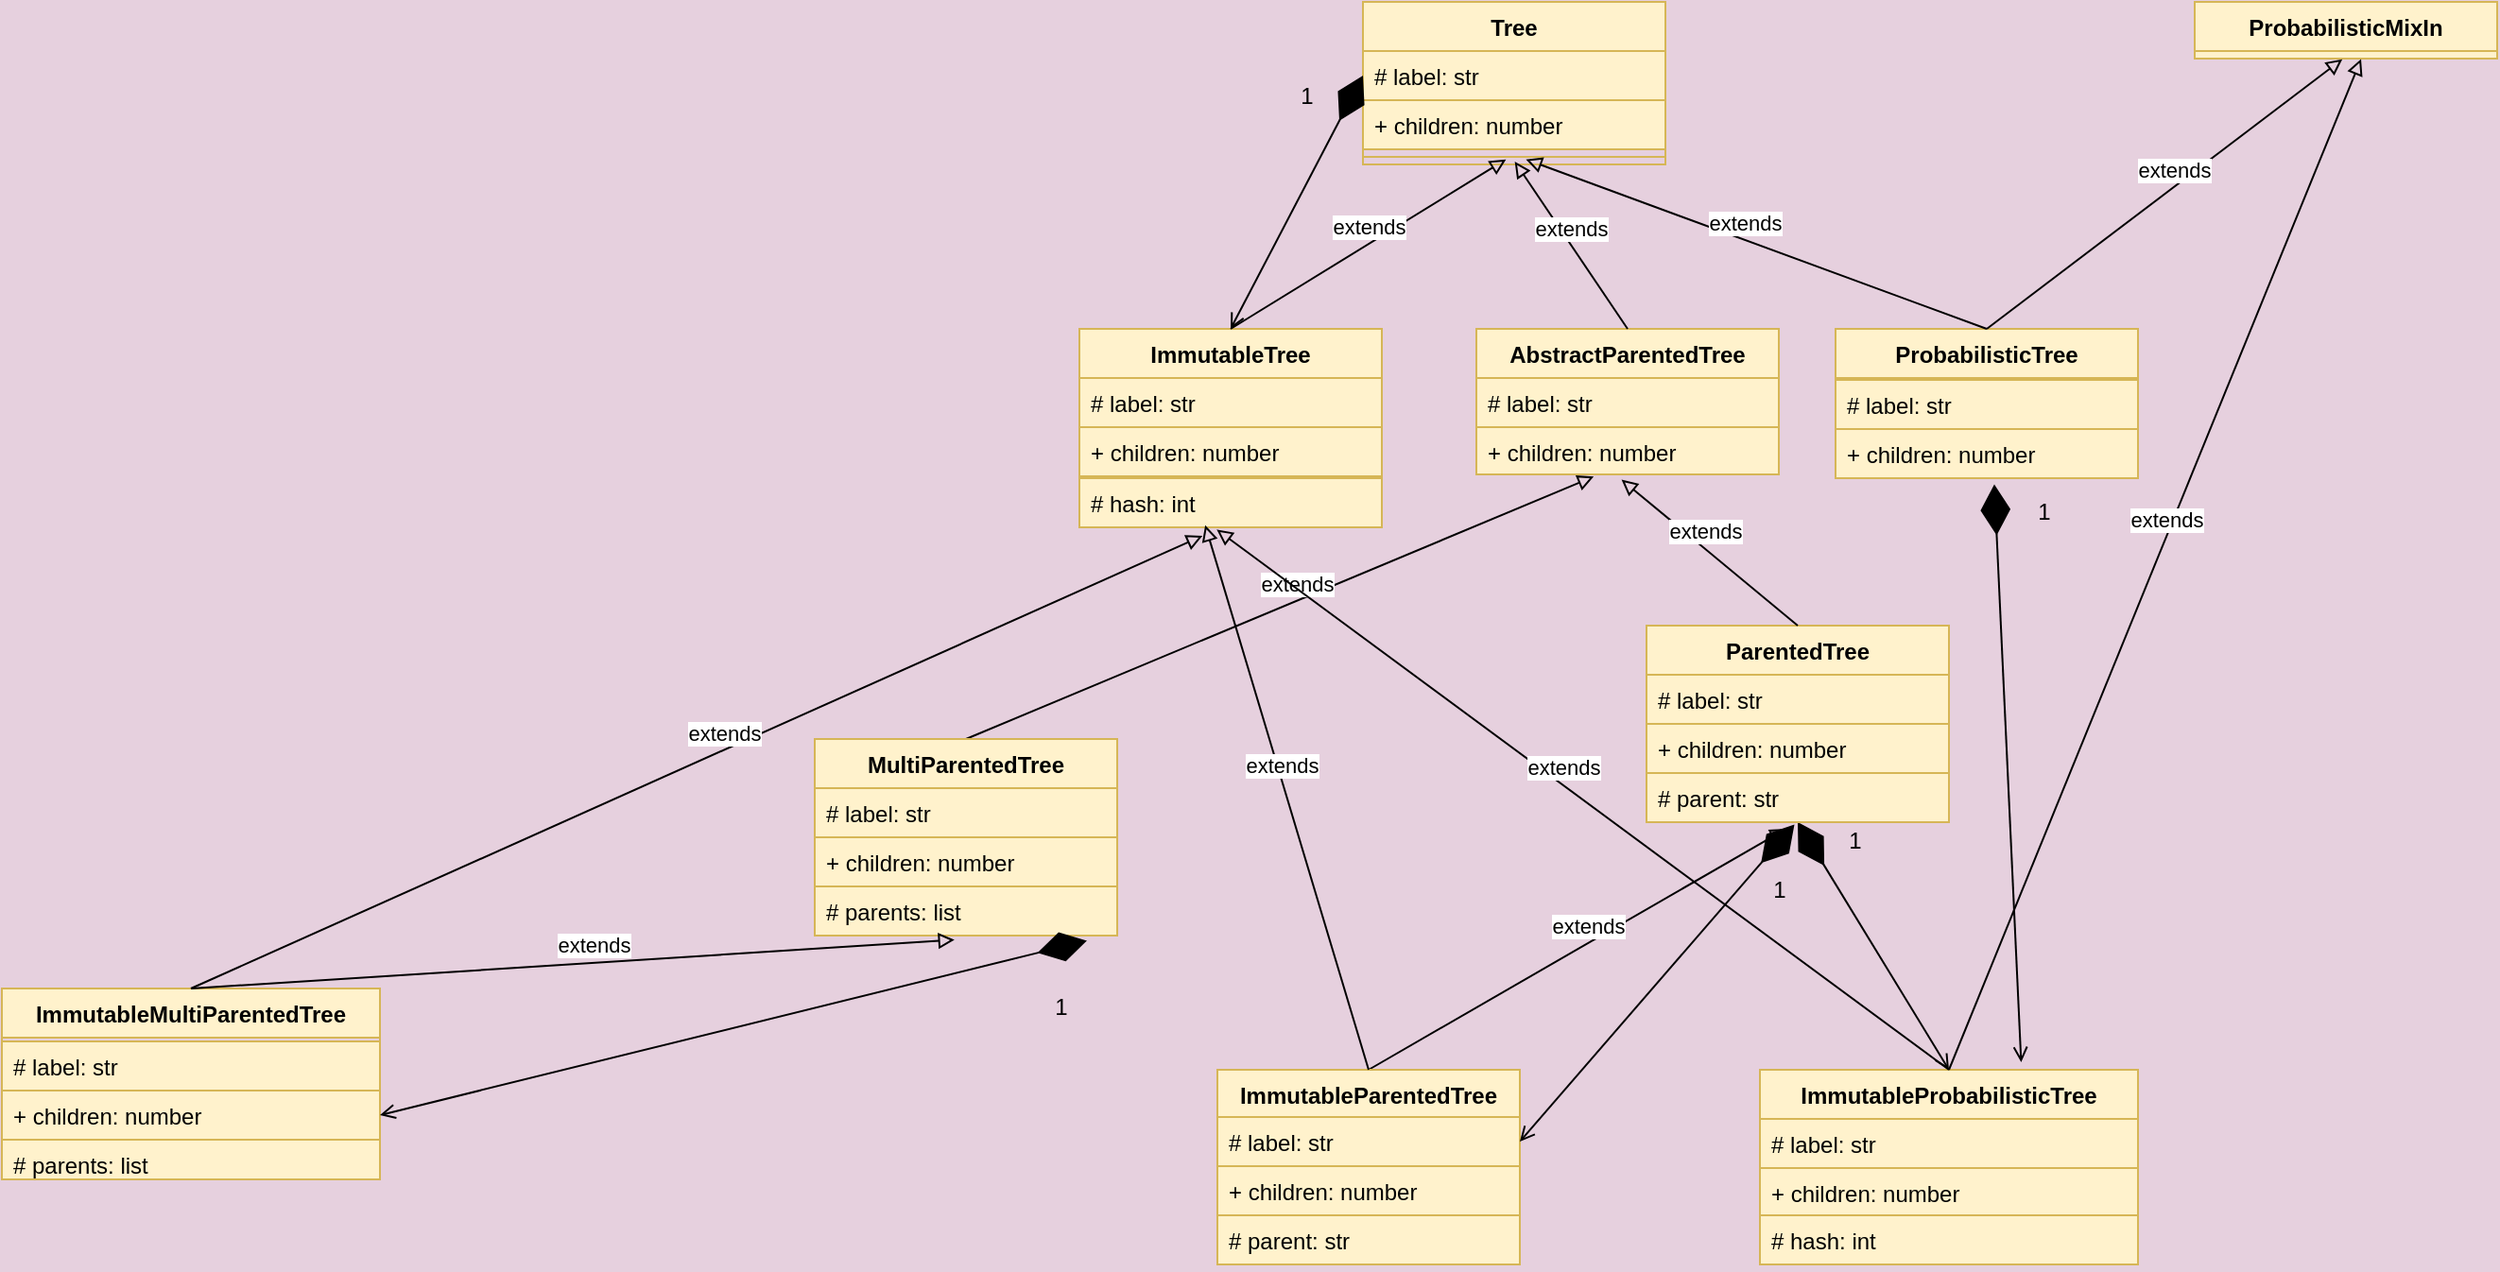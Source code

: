 <mxfile version="14.8.2" type="github">
  <diagram id="C5RBs43oDa-KdzZeNtuy" name="ULM Woche 12">
    <mxGraphModel dx="2716" dy="849" grid="1" gridSize="10" guides="1" tooltips="1" connect="1" arrows="1" fold="1" page="1" pageScale="1" pageWidth="827" pageHeight="1169" background="#E6D0DE" math="0" shadow="0">
      <root>
        <mxCell id="WIyWlLk6GJQsqaUBKTNV-0" />
        <mxCell id="WIyWlLk6GJQsqaUBKTNV-1" parent="WIyWlLk6GJQsqaUBKTNV-0" />
        <mxCell id="_6mp3juriLdypHMUswsq-4" value="Tree" style="swimlane;fontStyle=1;align=center;verticalAlign=top;childLayout=stackLayout;horizontal=1;startSize=26;horizontalStack=0;resizeParent=1;resizeParentMax=0;resizeLast=0;collapsible=1;marginBottom=0;fillColor=#fff2cc;strokeColor=#d6b656;" vertex="1" parent="WIyWlLk6GJQsqaUBKTNV-1">
          <mxGeometry x="330" y="20" width="160" height="86" as="geometry" />
        </mxCell>
        <mxCell id="_6mp3juriLdypHMUswsq-5" value="# label: str" style="text;strokeColor=#d6b656;fillColor=#fff2cc;align=left;verticalAlign=top;spacingLeft=4;spacingRight=4;overflow=hidden;rotatable=0;points=[[0,0.5],[1,0.5]];portConstraint=eastwest;" vertex="1" parent="_6mp3juriLdypHMUswsq-4">
          <mxGeometry y="26" width="160" height="26" as="geometry" />
        </mxCell>
        <mxCell id="_6mp3juriLdypHMUswsq-32" value="+ children: number" style="text;strokeColor=#d6b656;fillColor=#fff2cc;align=left;verticalAlign=top;spacingLeft=4;spacingRight=4;overflow=hidden;rotatable=0;points=[[0,0.5],[1,0.5]];portConstraint=eastwest;" vertex="1" parent="_6mp3juriLdypHMUswsq-4">
          <mxGeometry y="52" width="160" height="26" as="geometry" />
        </mxCell>
        <mxCell id="_6mp3juriLdypHMUswsq-6" value="" style="line;strokeWidth=1;fillColor=#fff2cc;align=left;verticalAlign=middle;spacingTop=-1;spacingLeft=3;spacingRight=3;rotatable=0;labelPosition=right;points=[];portConstraint=eastwest;strokeColor=#d6b656;" vertex="1" parent="_6mp3juriLdypHMUswsq-4">
          <mxGeometry y="78" width="160" height="8" as="geometry" />
        </mxCell>
        <mxCell id="_6mp3juriLdypHMUswsq-8" value="ImmutableTree" style="swimlane;fontStyle=1;align=center;verticalAlign=top;childLayout=stackLayout;horizontal=1;startSize=26;horizontalStack=0;resizeParent=1;resizeParentMax=0;resizeLast=0;collapsible=1;marginBottom=0;fillColor=#fff2cc;strokeColor=#d6b656;" vertex="1" parent="WIyWlLk6GJQsqaUBKTNV-1">
          <mxGeometry x="180" y="193" width="160" height="78" as="geometry" />
        </mxCell>
        <mxCell id="_6mp3juriLdypHMUswsq-9" value="# label: str" style="text;strokeColor=#d6b656;fillColor=#fff2cc;align=left;verticalAlign=top;spacingLeft=4;spacingRight=4;overflow=hidden;rotatable=0;points=[[0,0.5],[1,0.5]];portConstraint=eastwest;" vertex="1" parent="_6mp3juriLdypHMUswsq-8">
          <mxGeometry y="26" width="160" height="26" as="geometry" />
        </mxCell>
        <mxCell id="_6mp3juriLdypHMUswsq-11" value="+ children: number" style="text;strokeColor=#d6b656;fillColor=#fff2cc;align=left;verticalAlign=top;spacingLeft=4;spacingRight=4;overflow=hidden;rotatable=0;points=[[0,0.5],[1,0.5]];portConstraint=eastwest;" vertex="1" parent="_6mp3juriLdypHMUswsq-8">
          <mxGeometry y="52" width="160" height="26" as="geometry" />
        </mxCell>
        <mxCell id="_6mp3juriLdypHMUswsq-12" value="" style="endArrow=diamondThin;endFill=1;endSize=24;html=1;startArrow=open;startFill=0;exitX=0.5;exitY=0;exitDx=0;exitDy=0;" edge="1" parent="WIyWlLk6GJQsqaUBKTNV-1" source="_6mp3juriLdypHMUswsq-68">
          <mxGeometry width="160" relative="1" as="geometry">
            <mxPoint x="820" y="490" as="sourcePoint" />
            <mxPoint x="560" y="454" as="targetPoint" />
          </mxGeometry>
        </mxCell>
        <mxCell id="_6mp3juriLdypHMUswsq-23" value="extends" style="html=1;verticalAlign=bottom;endArrow=block;endFill=0;entryX=0.473;entryY=0.669;entryDx=0;entryDy=0;entryPerimeter=0;" edge="1" parent="WIyWlLk6GJQsqaUBKTNV-1" target="_6mp3juriLdypHMUswsq-6">
          <mxGeometry width="80" relative="1" as="geometry">
            <mxPoint x="260" y="193" as="sourcePoint" />
            <mxPoint x="400" y="130" as="targetPoint" />
          </mxGeometry>
        </mxCell>
        <mxCell id="_6mp3juriLdypHMUswsq-25" value="AbstractParentedTree" style="swimlane;fontStyle=1;align=center;verticalAlign=top;childLayout=stackLayout;horizontal=1;startSize=26;horizontalStack=0;resizeParent=1;resizeParentMax=0;resizeLast=0;collapsible=1;marginBottom=0;fillColor=#fff2cc;strokeColor=#d6b656;" vertex="1" parent="WIyWlLk6GJQsqaUBKTNV-1">
          <mxGeometry x="390" y="193" width="160" height="52" as="geometry" />
        </mxCell>
        <mxCell id="_6mp3juriLdypHMUswsq-83" value="# label: str" style="text;strokeColor=#d6b656;fillColor=#fff2cc;align=left;verticalAlign=top;spacingLeft=4;spacingRight=4;overflow=hidden;rotatable=0;points=[[0,0.5],[1,0.5]];portConstraint=eastwest;" vertex="1" parent="_6mp3juriLdypHMUswsq-25">
          <mxGeometry y="26" width="160" height="26" as="geometry" />
        </mxCell>
        <mxCell id="_6mp3juriLdypHMUswsq-33" value="extends" style="html=1;verticalAlign=bottom;endArrow=block;endFill=0;exitX=0.5;exitY=0;exitDx=0;exitDy=0;entryX=0.502;entryY=0.816;entryDx=0;entryDy=0;entryPerimeter=0;" edge="1" parent="WIyWlLk6GJQsqaUBKTNV-1" source="_6mp3juriLdypHMUswsq-25" target="_6mp3juriLdypHMUswsq-6">
          <mxGeometry width="80" relative="1" as="geometry">
            <mxPoint x="590" y="180" as="sourcePoint" />
            <mxPoint x="408.08" y="134.002" as="targetPoint" />
          </mxGeometry>
        </mxCell>
        <mxCell id="_6mp3juriLdypHMUswsq-35" value="ParentedTree" style="swimlane;fontStyle=1;align=center;verticalAlign=top;childLayout=stackLayout;horizontal=1;startSize=26;horizontalStack=0;resizeParent=1;resizeParentMax=0;resizeLast=0;collapsible=1;marginBottom=0;fillColor=#fff2cc;strokeColor=#d6b656;" vertex="1" parent="WIyWlLk6GJQsqaUBKTNV-1">
          <mxGeometry x="480" y="350" width="160" height="78" as="geometry" />
        </mxCell>
        <mxCell id="_6mp3juriLdypHMUswsq-36" value="# label: str" style="text;strokeColor=#d6b656;fillColor=#fff2cc;align=left;verticalAlign=top;spacingLeft=4;spacingRight=4;overflow=hidden;rotatable=0;points=[[0,0.5],[1,0.5]];portConstraint=eastwest;" vertex="1" parent="_6mp3juriLdypHMUswsq-35">
          <mxGeometry y="26" width="160" height="26" as="geometry" />
        </mxCell>
        <mxCell id="_6mp3juriLdypHMUswsq-38" value="+ children: number" style="text;strokeColor=#d6b656;fillColor=#fff2cc;align=left;verticalAlign=top;spacingLeft=4;spacingRight=4;overflow=hidden;rotatable=0;points=[[0,0.5],[1,0.5]];portConstraint=eastwest;" vertex="1" parent="_6mp3juriLdypHMUswsq-35">
          <mxGeometry y="52" width="160" height="26" as="geometry" />
        </mxCell>
        <mxCell id="_6mp3juriLdypHMUswsq-39" value="extends" style="html=1;verticalAlign=bottom;endArrow=block;endFill=0;exitX=0.5;exitY=0;exitDx=0;exitDy=0;entryX=0.48;entryY=1.111;entryDx=0;entryDy=0;entryPerimeter=0;" edge="1" parent="WIyWlLk6GJQsqaUBKTNV-1" source="_6mp3juriLdypHMUswsq-35" target="_6mp3juriLdypHMUswsq-26">
          <mxGeometry x="0.053" width="80" relative="1" as="geometry">
            <mxPoint x="681.92" y="338" as="sourcePoint" />
            <mxPoint x="540" y="279" as="targetPoint" />
            <mxPoint as="offset" />
          </mxGeometry>
        </mxCell>
        <mxCell id="_6mp3juriLdypHMUswsq-44" value="extends" style="html=1;verticalAlign=bottom;endArrow=block;endFill=0;exitX=0.5;exitY=0;exitDx=0;exitDy=0;entryX=0.388;entryY=1.047;entryDx=0;entryDy=0;entryPerimeter=0;" edge="1" parent="WIyWlLk6GJQsqaUBKTNV-1" source="_6mp3juriLdypHMUswsq-40" target="_6mp3juriLdypHMUswsq-26">
          <mxGeometry x="0.053" width="80" relative="1" as="geometry">
            <mxPoint x="359.5" y="340" as="sourcePoint" />
            <mxPoint x="359.5" y="283" as="targetPoint" />
            <mxPoint as="offset" />
          </mxGeometry>
        </mxCell>
        <mxCell id="_6mp3juriLdypHMUswsq-50" value="extends" style="html=1;verticalAlign=bottom;endArrow=block;endFill=0;exitX=0.5;exitY=0;exitDx=0;exitDy=0;entryX=0.462;entryY=1.133;entryDx=0;entryDy=0;entryPerimeter=0;" edge="1" parent="WIyWlLk6GJQsqaUBKTNV-1" source="_6mp3juriLdypHMUswsq-45" target="_6mp3juriLdypHMUswsq-85">
          <mxGeometry x="0.053" width="80" relative="1" as="geometry">
            <mxPoint x="170" y="480" as="sourcePoint" />
            <mxPoint x="270" y="289" as="targetPoint" />
            <mxPoint as="offset" />
          </mxGeometry>
        </mxCell>
        <mxCell id="_6mp3juriLdypHMUswsq-55" value=" ImmutableMultiParentedTree" style="swimlane;fontStyle=1;align=center;verticalAlign=top;childLayout=stackLayout;horizontal=1;startSize=26;horizontalStack=0;resizeParent=1;resizeParentMax=0;resizeLast=0;collapsible=1;marginBottom=0;fillColor=#fff2cc;strokeColor=#d6b656;" vertex="1" parent="WIyWlLk6GJQsqaUBKTNV-1">
          <mxGeometry x="-390" y="542" width="200" height="34" as="geometry" />
        </mxCell>
        <mxCell id="_6mp3juriLdypHMUswsq-59" value="extends" style="html=1;verticalAlign=bottom;endArrow=block;endFill=0;exitX=0.5;exitY=0;exitDx=0;exitDy=0;entryX=0.407;entryY=1.173;entryDx=0;entryDy=0;entryPerimeter=0;" edge="1" parent="WIyWlLk6GJQsqaUBKTNV-1" source="_6mp3juriLdypHMUswsq-55" target="_6mp3juriLdypHMUswsq-100">
          <mxGeometry x="0.053" width="80" relative="1" as="geometry">
            <mxPoint x="30" y="310" as="sourcePoint" />
            <mxPoint x="250" y="280" as="targetPoint" />
            <mxPoint as="offset" />
          </mxGeometry>
        </mxCell>
        <mxCell id="_6mp3juriLdypHMUswsq-60" value="extends" style="html=1;verticalAlign=bottom;endArrow=block;endFill=0;exitX=0.5;exitY=0;exitDx=0;exitDy=0;startArrow=none;" edge="1" parent="WIyWlLk6GJQsqaUBKTNV-1" source="_6mp3juriLdypHMUswsq-86">
          <mxGeometry x="0.053" width="80" relative="1" as="geometry">
            <mxPoint x="40" y="310" as="sourcePoint" />
            <mxPoint x="115" y="500" as="targetPoint" />
            <mxPoint as="offset" />
          </mxGeometry>
        </mxCell>
        <mxCell id="_6mp3juriLdypHMUswsq-61" value="ProbabilisticMixIn" style="swimlane;fontStyle=1;align=center;verticalAlign=top;childLayout=stackLayout;horizontal=1;startSize=26;horizontalStack=0;resizeParent=1;resizeParentMax=0;resizeLast=0;collapsible=1;marginBottom=0;fillColor=#fff2cc;strokeColor=#d6b656;" vertex="1" parent="WIyWlLk6GJQsqaUBKTNV-1">
          <mxGeometry x="770" y="20" width="160" height="30" as="geometry" />
        </mxCell>
        <mxCell id="_6mp3juriLdypHMUswsq-62" value="" style="text;strokeColor=#d6b656;fillColor=#fff2cc;align=left;verticalAlign=top;spacingLeft=4;spacingRight=4;overflow=hidden;rotatable=0;points=[[0,0.5],[1,0.5]];portConstraint=eastwest;" vertex="1" parent="_6mp3juriLdypHMUswsq-61">
          <mxGeometry y="26" width="160" height="4" as="geometry" />
        </mxCell>
        <mxCell id="_6mp3juriLdypHMUswsq-64" value="ProbabilisticTree" style="swimlane;fontStyle=1;align=center;verticalAlign=top;childLayout=stackLayout;horizontal=1;startSize=26;horizontalStack=0;resizeParent=1;resizeParentMax=0;resizeLast=0;collapsible=1;marginBottom=0;fillColor=#fff2cc;strokeColor=#d6b656;" vertex="1" parent="WIyWlLk6GJQsqaUBKTNV-1">
          <mxGeometry x="580" y="193" width="160" height="27" as="geometry" />
        </mxCell>
        <mxCell id="_6mp3juriLdypHMUswsq-66" value="extends" style="html=1;verticalAlign=bottom;endArrow=block;endFill=0;exitX=0.5;exitY=0;exitDx=0;exitDy=0;entryX=0.539;entryY=0.669;entryDx=0;entryDy=0;entryPerimeter=0;" edge="1" parent="WIyWlLk6GJQsqaUBKTNV-1" source="_6mp3juriLdypHMUswsq-64" target="_6mp3juriLdypHMUswsq-6">
          <mxGeometry x="0.053" width="80" relative="1" as="geometry">
            <mxPoint x="414" y="480" as="sourcePoint" />
            <mxPoint x="414" y="131.012" as="targetPoint" />
            <mxPoint as="offset" />
          </mxGeometry>
        </mxCell>
        <mxCell id="_6mp3juriLdypHMUswsq-67" value="extends" style="html=1;verticalAlign=bottom;endArrow=block;endFill=0;entryX=0.488;entryY=1.078;entryDx=0;entryDy=0;entryPerimeter=0;exitX=0.5;exitY=0;exitDx=0;exitDy=0;" edge="1" parent="WIyWlLk6GJQsqaUBKTNV-1" source="_6mp3juriLdypHMUswsq-64" target="_6mp3juriLdypHMUswsq-62">
          <mxGeometry x="0.053" width="80" relative="1" as="geometry">
            <mxPoint x="663" y="280" as="sourcePoint" />
            <mxPoint x="740" y="370" as="targetPoint" />
            <mxPoint as="offset" />
          </mxGeometry>
        </mxCell>
        <mxCell id="_6mp3juriLdypHMUswsq-68" value="ImmutableProbabilisticTree" style="swimlane;fontStyle=1;align=center;verticalAlign=top;childLayout=stackLayout;horizontal=1;startSize=26;horizontalStack=0;resizeParent=1;resizeParentMax=0;resizeLast=0;collapsible=1;marginBottom=0;fillColor=#fff2cc;strokeColor=#d6b656;" vertex="1" parent="WIyWlLk6GJQsqaUBKTNV-1">
          <mxGeometry x="540" y="585" width="200" height="78" as="geometry" />
        </mxCell>
        <mxCell id="_6mp3juriLdypHMUswsq-97" value="# label: str" style="text;strokeColor=#d6b656;fillColor=#fff2cc;align=left;verticalAlign=top;spacingLeft=4;spacingRight=4;overflow=hidden;rotatable=0;points=[[0,0.5],[1,0.5]];portConstraint=eastwest;" vertex="1" parent="_6mp3juriLdypHMUswsq-68">
          <mxGeometry y="26" width="200" height="26" as="geometry" />
        </mxCell>
        <mxCell id="_6mp3juriLdypHMUswsq-98" value="+ children: number" style="text;strokeColor=#d6b656;fillColor=#fff2cc;align=left;verticalAlign=top;spacingLeft=4;spacingRight=4;overflow=hidden;rotatable=0;points=[[0,0.5],[1,0.5]];portConstraint=eastwest;" vertex="1" parent="_6mp3juriLdypHMUswsq-68">
          <mxGeometry y="52" width="200" height="26" as="geometry" />
        </mxCell>
        <mxCell id="_6mp3juriLdypHMUswsq-70" value="extends" style="html=1;verticalAlign=bottom;endArrow=block;endFill=0;exitX=0.5;exitY=0;exitDx=0;exitDy=0;entryX=0.55;entryY=1.063;entryDx=0;entryDy=0;entryPerimeter=0;" edge="1" parent="WIyWlLk6GJQsqaUBKTNV-1" source="_6mp3juriLdypHMUswsq-68" target="_6mp3juriLdypHMUswsq-62">
          <mxGeometry x="0.053" width="80" relative="1" as="geometry">
            <mxPoint x="410" y="530" as="sourcePoint" />
            <mxPoint x="690" y="430" as="targetPoint" />
            <mxPoint as="offset" />
          </mxGeometry>
        </mxCell>
        <mxCell id="_6mp3juriLdypHMUswsq-40" value="MultiParentedTree" style="swimlane;fontStyle=1;align=center;verticalAlign=top;childLayout=stackLayout;horizontal=1;startSize=26;horizontalStack=0;resizeParent=1;resizeParentMax=0;resizeLast=0;collapsible=1;marginBottom=0;fillColor=#fff2cc;strokeColor=#d6b656;" vertex="1" parent="WIyWlLk6GJQsqaUBKTNV-1">
          <mxGeometry x="40" y="410" width="160" height="78" as="geometry" />
        </mxCell>
        <mxCell id="_6mp3juriLdypHMUswsq-41" value="# label: str" style="text;strokeColor=#d6b656;fillColor=#fff2cc;align=left;verticalAlign=top;spacingLeft=4;spacingRight=4;overflow=hidden;rotatable=0;points=[[0,0.5],[1,0.5]];portConstraint=eastwest;" vertex="1" parent="_6mp3juriLdypHMUswsq-40">
          <mxGeometry y="26" width="160" height="26" as="geometry" />
        </mxCell>
        <mxCell id="_6mp3juriLdypHMUswsq-43" value="+ children: number" style="text;strokeColor=#d6b656;fillColor=#fff2cc;align=left;verticalAlign=top;spacingLeft=4;spacingRight=4;overflow=hidden;rotatable=0;points=[[0,0.5],[1,0.5]];portConstraint=eastwest;" vertex="1" parent="_6mp3juriLdypHMUswsq-40">
          <mxGeometry y="52" width="160" height="26" as="geometry" />
        </mxCell>
        <mxCell id="_6mp3juriLdypHMUswsq-45" value="ImmutableParentedTree" style="swimlane;fontStyle=1;align=center;verticalAlign=top;childLayout=stackLayout;horizontal=1;startSize=26;horizontalStack=0;resizeParent=1;resizeParentMax=0;resizeLast=0;collapsible=1;marginBottom=0;fillColor=#fff2cc;strokeColor=#d6b656;" vertex="1" parent="WIyWlLk6GJQsqaUBKTNV-1">
          <mxGeometry x="253" y="585" width="160" height="34" as="geometry" />
        </mxCell>
        <mxCell id="_6mp3juriLdypHMUswsq-76" value="extends" style="html=1;verticalAlign=bottom;endArrow=block;endFill=0;exitX=0.5;exitY=0;exitDx=0;exitDy=0;entryX=0.454;entryY=1.045;entryDx=0;entryDy=0;entryPerimeter=0;" edge="1" parent="WIyWlLk6GJQsqaUBKTNV-1" source="_6mp3juriLdypHMUswsq-68" target="_6mp3juriLdypHMUswsq-100">
          <mxGeometry x="0.053" width="80" relative="1" as="geometry">
            <mxPoint x="207.48" y="450" as="sourcePoint" />
            <mxPoint x="280" y="284" as="targetPoint" />
            <mxPoint as="offset" />
          </mxGeometry>
        </mxCell>
        <mxCell id="_6mp3juriLdypHMUswsq-26" value="+ children: number" style="text;strokeColor=#d6b656;fillColor=#fff2cc;align=left;verticalAlign=top;spacingLeft=4;spacingRight=4;overflow=hidden;rotatable=0;points=[[0,0.5],[1,0.5]];portConstraint=eastwest;" vertex="1" parent="WIyWlLk6GJQsqaUBKTNV-1">
          <mxGeometry x="390" y="245" width="160" height="25" as="geometry" />
        </mxCell>
        <mxCell id="_6mp3juriLdypHMUswsq-85" value="# parent: str" style="text;strokeColor=#d6b656;fillColor=#fff2cc;align=left;verticalAlign=top;spacingLeft=4;spacingRight=4;overflow=hidden;rotatable=0;points=[[0,0.5],[1,0.5]];portConstraint=eastwest;" vertex="1" parent="WIyWlLk6GJQsqaUBKTNV-1">
          <mxGeometry x="480" y="428" width="160" height="26" as="geometry" />
        </mxCell>
        <mxCell id="_6mp3juriLdypHMUswsq-86" value="# parents: list" style="text;strokeColor=#d6b656;fillColor=#fff2cc;align=left;verticalAlign=top;spacingLeft=4;spacingRight=4;overflow=hidden;rotatable=0;points=[[0,0.5],[1,0.5]];portConstraint=eastwest;" vertex="1" parent="WIyWlLk6GJQsqaUBKTNV-1">
          <mxGeometry x="40" y="488" width="160" height="26" as="geometry" />
        </mxCell>
        <mxCell id="_6mp3juriLdypHMUswsq-88" value="extends" style="html=1;verticalAlign=bottom;endArrow=block;endFill=0;entryX=0.462;entryY=1.088;entryDx=0;entryDy=0;entryPerimeter=0;exitX=0.5;exitY=0;exitDx=0;exitDy=0;" edge="1" parent="WIyWlLk6GJQsqaUBKTNV-1" source="_6mp3juriLdypHMUswsq-55" target="_6mp3juriLdypHMUswsq-86">
          <mxGeometry x="0.053" width="80" relative="1" as="geometry">
            <mxPoint x="-292" y="542" as="sourcePoint" />
            <mxPoint x="40.0" y="403.175" as="targetPoint" />
            <mxPoint as="offset" />
          </mxGeometry>
        </mxCell>
        <mxCell id="_6mp3juriLdypHMUswsq-89" value="# label: str" style="text;strokeColor=#d6b656;fillColor=#fff2cc;align=left;verticalAlign=top;spacingLeft=4;spacingRight=4;overflow=hidden;rotatable=0;points=[[0,0.5],[1,0.5]];portConstraint=eastwest;" vertex="1" parent="WIyWlLk6GJQsqaUBKTNV-1">
          <mxGeometry x="-390" y="570" width="200" height="26" as="geometry" />
        </mxCell>
        <mxCell id="_6mp3juriLdypHMUswsq-90" value="+ children: number" style="text;strokeColor=#d6b656;fillColor=#fff2cc;align=left;verticalAlign=top;spacingLeft=4;spacingRight=4;overflow=hidden;rotatable=0;points=[[0,0.5],[1,0.5]];portConstraint=eastwest;" vertex="1" parent="WIyWlLk6GJQsqaUBKTNV-1">
          <mxGeometry x="-390" y="596" width="200" height="26" as="geometry" />
        </mxCell>
        <mxCell id="_6mp3juriLdypHMUswsq-91" value="# parents: list" style="text;strokeColor=#d6b656;fillColor=#fff2cc;align=left;verticalAlign=top;spacingLeft=4;spacingRight=4;overflow=hidden;rotatable=0;points=[[0,0.5],[1,0.5]];portConstraint=eastwest;" vertex="1" parent="WIyWlLk6GJQsqaUBKTNV-1">
          <mxGeometry x="-390" y="622" width="200" height="21" as="geometry" />
        </mxCell>
        <mxCell id="_6mp3juriLdypHMUswsq-92" value="# label: str" style="text;strokeColor=#d6b656;fillColor=#fff2cc;align=left;verticalAlign=top;spacingLeft=4;spacingRight=4;overflow=hidden;rotatable=0;points=[[0,0.5],[1,0.5]];portConstraint=eastwest;" vertex="1" parent="WIyWlLk6GJQsqaUBKTNV-1">
          <mxGeometry x="253" y="610" width="160" height="26" as="geometry" />
        </mxCell>
        <mxCell id="_6mp3juriLdypHMUswsq-93" value="+ children: number" style="text;strokeColor=#d6b656;fillColor=#fff2cc;align=left;verticalAlign=top;spacingLeft=4;spacingRight=4;overflow=hidden;rotatable=0;points=[[0,0.5],[1,0.5]];portConstraint=eastwest;" vertex="1" parent="WIyWlLk6GJQsqaUBKTNV-1">
          <mxGeometry x="253" y="636" width="160" height="26" as="geometry" />
        </mxCell>
        <mxCell id="_6mp3juriLdypHMUswsq-94" value="# parent: str" style="text;strokeColor=#d6b656;fillColor=#fff2cc;align=left;verticalAlign=top;spacingLeft=4;spacingRight=4;overflow=hidden;rotatable=0;points=[[0,0.5],[1,0.5]];portConstraint=eastwest;" vertex="1" parent="WIyWlLk6GJQsqaUBKTNV-1">
          <mxGeometry x="253" y="662" width="160" height="26" as="geometry" />
        </mxCell>
        <mxCell id="_6mp3juriLdypHMUswsq-95" value="# label: str" style="text;strokeColor=#d6b656;fillColor=#fff2cc;align=left;verticalAlign=top;spacingLeft=4;spacingRight=4;overflow=hidden;rotatable=0;points=[[0,0.5],[1,0.5]];portConstraint=eastwest;" vertex="1" parent="WIyWlLk6GJQsqaUBKTNV-1">
          <mxGeometry x="580" y="220" width="160" height="26" as="geometry" />
        </mxCell>
        <mxCell id="_6mp3juriLdypHMUswsq-96" value="+ children: number" style="text;strokeColor=#d6b656;fillColor=#fff2cc;align=left;verticalAlign=top;spacingLeft=4;spacingRight=4;overflow=hidden;rotatable=0;points=[[0,0.5],[1,0.5]];portConstraint=eastwest;" vertex="1" parent="WIyWlLk6GJQsqaUBKTNV-1">
          <mxGeometry x="580" y="246" width="160" height="26" as="geometry" />
        </mxCell>
        <mxCell id="_6mp3juriLdypHMUswsq-99" value="# hash: int" style="text;strokeColor=#d6b656;fillColor=#fff2cc;align=left;verticalAlign=top;spacingLeft=4;spacingRight=4;overflow=hidden;rotatable=0;points=[[0,0.5],[1,0.5]];portConstraint=eastwest;" vertex="1" parent="WIyWlLk6GJQsqaUBKTNV-1">
          <mxGeometry x="540" y="662" width="200" height="26" as="geometry" />
        </mxCell>
        <mxCell id="_6mp3juriLdypHMUswsq-100" value="# hash: int" style="text;strokeColor=#d6b656;fillColor=#fff2cc;align=left;verticalAlign=top;spacingLeft=4;spacingRight=4;overflow=hidden;rotatable=0;points=[[0,0.5],[1,0.5]];portConstraint=eastwest;" vertex="1" parent="WIyWlLk6GJQsqaUBKTNV-1">
          <mxGeometry x="180" y="272" width="160" height="26" as="geometry" />
        </mxCell>
        <mxCell id="_6mp3juriLdypHMUswsq-102" value="extends" style="html=1;verticalAlign=bottom;endArrow=block;endFill=0;exitX=0.5;exitY=0;exitDx=0;exitDy=0;entryX=0.416;entryY=0.958;entryDx=0;entryDy=0;entryPerimeter=0;" edge="1" parent="WIyWlLk6GJQsqaUBKTNV-1" source="_6mp3juriLdypHMUswsq-45" target="_6mp3juriLdypHMUswsq-100">
          <mxGeometry x="0.053" width="80" relative="1" as="geometry">
            <mxPoint x="343" y="595" as="sourcePoint" />
            <mxPoint x="250" y="300" as="targetPoint" />
            <mxPoint as="offset" />
          </mxGeometry>
        </mxCell>
        <mxCell id="_6mp3juriLdypHMUswsq-104" value="1" style="text;html=1;align=center;verticalAlign=middle;resizable=0;points=[];autosize=1;strokeColor=none;" vertex="1" parent="WIyWlLk6GJQsqaUBKTNV-1">
          <mxGeometry x="580" y="454" width="20" height="20" as="geometry" />
        </mxCell>
        <mxCell id="_6mp3juriLdypHMUswsq-105" value="" style="endArrow=diamondThin;endFill=1;endSize=24;html=1;startArrow=open;startFill=0;exitX=0.5;exitY=0;exitDx=0;exitDy=0;entryX=0;entryY=0.5;entryDx=0;entryDy=0;" edge="1" parent="WIyWlLk6GJQsqaUBKTNV-1" source="_6mp3juriLdypHMUswsq-8" target="_6mp3juriLdypHMUswsq-5">
          <mxGeometry width="160" relative="1" as="geometry">
            <mxPoint x="150" y="193" as="sourcePoint" />
            <mxPoint x="70" y="62" as="targetPoint" />
          </mxGeometry>
        </mxCell>
        <mxCell id="_6mp3juriLdypHMUswsq-106" value="1" style="text;html=1;align=center;verticalAlign=middle;resizable=0;points=[];autosize=1;strokeColor=none;" vertex="1" parent="WIyWlLk6GJQsqaUBKTNV-1">
          <mxGeometry x="290" y="60" width="20" height="20" as="geometry" />
        </mxCell>
        <mxCell id="_6mp3juriLdypHMUswsq-107" value="" style="endArrow=diamondThin;endFill=1;endSize=24;html=1;startArrow=open;startFill=0;exitX=1;exitY=0.5;exitDx=0;exitDy=0;entryX=0.9;entryY=1.104;entryDx=0;entryDy=0;entryPerimeter=0;" edge="1" parent="WIyWlLk6GJQsqaUBKTNV-1" source="_6mp3juriLdypHMUswsq-90" target="_6mp3juriLdypHMUswsq-86">
          <mxGeometry width="160" relative="1" as="geometry">
            <mxPoint x="-190" y="596" as="sourcePoint" />
            <mxPoint x="-120" y="462.0" as="targetPoint" />
          </mxGeometry>
        </mxCell>
        <mxCell id="_6mp3juriLdypHMUswsq-108" value="1" style="text;html=1;align=center;verticalAlign=middle;resizable=0;points=[];autosize=1;strokeColor=none;" vertex="1" parent="WIyWlLk6GJQsqaUBKTNV-1">
          <mxGeometry x="160" y="542" width="20" height="20" as="geometry" />
        </mxCell>
        <mxCell id="_6mp3juriLdypHMUswsq-109" value="" style="endArrow=diamondThin;endFill=1;endSize=24;html=1;startArrow=open;startFill=0;exitX=1;exitY=0.5;exitDx=0;exitDy=0;entryX=0.489;entryY=1.049;entryDx=0;entryDy=0;entryPerimeter=0;" edge="1" parent="WIyWlLk6GJQsqaUBKTNV-1" source="_6mp3juriLdypHMUswsq-92" target="_6mp3juriLdypHMUswsq-85">
          <mxGeometry width="160" relative="1" as="geometry">
            <mxPoint x="650" y="595" as="sourcePoint" />
            <mxPoint x="550" y="480" as="targetPoint" />
            <Array as="points" />
          </mxGeometry>
        </mxCell>
        <mxCell id="_6mp3juriLdypHMUswsq-110" value="1" style="text;html=1;align=center;verticalAlign=middle;resizable=0;points=[];autosize=1;strokeColor=none;" vertex="1" parent="WIyWlLk6GJQsqaUBKTNV-1">
          <mxGeometry x="540" y="480" width="20" height="20" as="geometry" />
        </mxCell>
        <mxCell id="_6mp3juriLdypHMUswsq-111" value="" style="endArrow=diamondThin;endFill=1;endSize=24;html=1;startArrow=open;startFill=0;exitX=0.691;exitY=-0.051;exitDx=0;exitDy=0;entryX=0.525;entryY=1.126;entryDx=0;entryDy=0;entryPerimeter=0;exitPerimeter=0;" edge="1" parent="WIyWlLk6GJQsqaUBKTNV-1" source="_6mp3juriLdypHMUswsq-68" target="_6mp3juriLdypHMUswsq-96">
          <mxGeometry width="160" relative="1" as="geometry">
            <mxPoint x="650" y="595" as="sourcePoint" />
            <mxPoint x="570" y="464" as="targetPoint" />
          </mxGeometry>
        </mxCell>
        <mxCell id="_6mp3juriLdypHMUswsq-112" value="1" style="text;html=1;align=center;verticalAlign=middle;resizable=0;points=[];autosize=1;strokeColor=none;" vertex="1" parent="WIyWlLk6GJQsqaUBKTNV-1">
          <mxGeometry x="680" y="280" width="20" height="20" as="geometry" />
        </mxCell>
      </root>
    </mxGraphModel>
  </diagram>
</mxfile>
